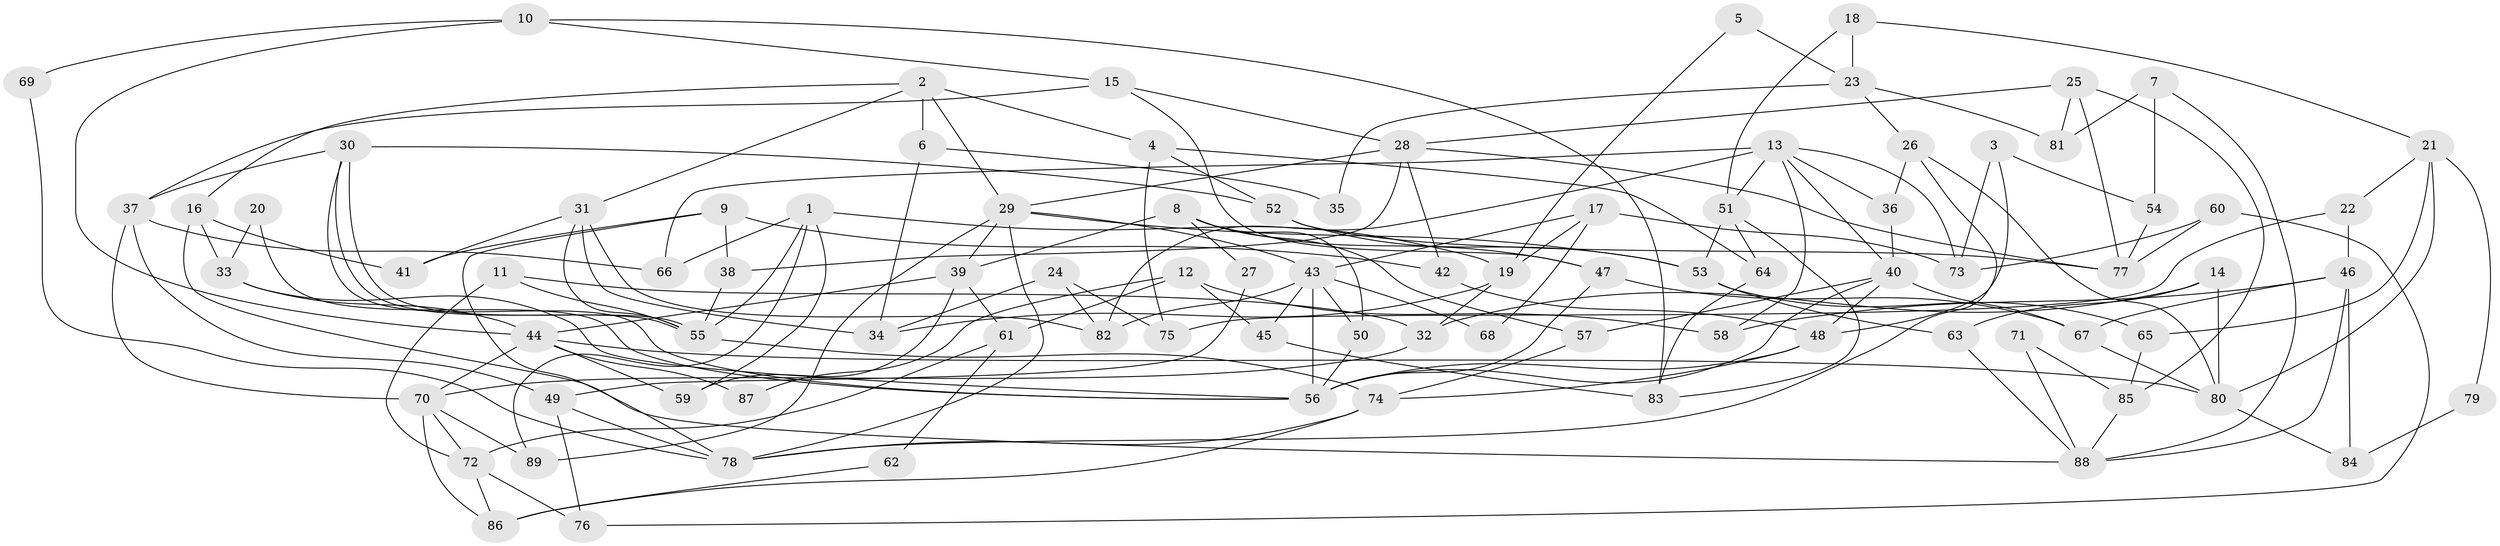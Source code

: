 // coarse degree distribution, {3: 0.17142857142857143, 6: 0.11428571428571428, 2: 0.02857142857142857, 4: 0.34285714285714286, 5: 0.17142857142857143, 11: 0.02857142857142857, 8: 0.02857142857142857, 10: 0.02857142857142857, 13: 0.02857142857142857, 1: 0.02857142857142857, 9: 0.02857142857142857}
// Generated by graph-tools (version 1.1) at 2025/54/03/04/25 21:54:16]
// undirected, 89 vertices, 178 edges
graph export_dot {
graph [start="1"]
  node [color=gray90,style=filled];
  1;
  2;
  3;
  4;
  5;
  6;
  7;
  8;
  9;
  10;
  11;
  12;
  13;
  14;
  15;
  16;
  17;
  18;
  19;
  20;
  21;
  22;
  23;
  24;
  25;
  26;
  27;
  28;
  29;
  30;
  31;
  32;
  33;
  34;
  35;
  36;
  37;
  38;
  39;
  40;
  41;
  42;
  43;
  44;
  45;
  46;
  47;
  48;
  49;
  50;
  51;
  52;
  53;
  54;
  55;
  56;
  57;
  58;
  59;
  60;
  61;
  62;
  63;
  64;
  65;
  66;
  67;
  68;
  69;
  70;
  71;
  72;
  73;
  74;
  75;
  76;
  77;
  78;
  79;
  80;
  81;
  82;
  83;
  84;
  85;
  86;
  87;
  88;
  89;
  1 -- 66;
  1 -- 55;
  1 -- 19;
  1 -- 59;
  1 -- 89;
  2 -- 31;
  2 -- 29;
  2 -- 4;
  2 -- 6;
  2 -- 16;
  3 -- 48;
  3 -- 73;
  3 -- 54;
  4 -- 52;
  4 -- 64;
  4 -- 75;
  5 -- 23;
  5 -- 19;
  6 -- 34;
  6 -- 35;
  7 -- 54;
  7 -- 81;
  7 -- 88;
  8 -- 50;
  8 -- 39;
  8 -- 27;
  8 -- 47;
  8 -- 57;
  9 -- 38;
  9 -- 78;
  9 -- 41;
  9 -- 42;
  10 -- 44;
  10 -- 15;
  10 -- 69;
  10 -- 83;
  11 -- 72;
  11 -- 32;
  11 -- 55;
  12 -- 58;
  12 -- 45;
  12 -- 61;
  12 -- 87;
  13 -- 51;
  13 -- 40;
  13 -- 36;
  13 -- 58;
  13 -- 66;
  13 -- 73;
  13 -- 82;
  14 -- 80;
  14 -- 32;
  14 -- 63;
  15 -- 37;
  15 -- 47;
  15 -- 28;
  16 -- 33;
  16 -- 41;
  16 -- 88;
  17 -- 73;
  17 -- 43;
  17 -- 19;
  17 -- 68;
  18 -- 21;
  18 -- 51;
  18 -- 23;
  19 -- 32;
  19 -- 34;
  20 -- 56;
  20 -- 33;
  21 -- 80;
  21 -- 65;
  21 -- 22;
  21 -- 79;
  22 -- 75;
  22 -- 46;
  23 -- 26;
  23 -- 35;
  23 -- 81;
  24 -- 34;
  24 -- 82;
  24 -- 75;
  25 -- 77;
  25 -- 28;
  25 -- 81;
  25 -- 85;
  26 -- 80;
  26 -- 78;
  26 -- 36;
  27 -- 49;
  28 -- 42;
  28 -- 29;
  28 -- 38;
  28 -- 77;
  29 -- 43;
  29 -- 39;
  29 -- 53;
  29 -- 78;
  29 -- 89;
  30 -- 56;
  30 -- 55;
  30 -- 55;
  30 -- 37;
  30 -- 52;
  31 -- 55;
  31 -- 41;
  31 -- 34;
  31 -- 82;
  32 -- 70;
  33 -- 56;
  33 -- 44;
  36 -- 40;
  37 -- 70;
  37 -- 49;
  37 -- 66;
  38 -- 55;
  39 -- 59;
  39 -- 44;
  39 -- 61;
  40 -- 48;
  40 -- 56;
  40 -- 57;
  40 -- 67;
  42 -- 48;
  43 -- 82;
  43 -- 56;
  43 -- 45;
  43 -- 50;
  43 -- 68;
  44 -- 70;
  44 -- 59;
  44 -- 80;
  44 -- 87;
  45 -- 83;
  46 -- 88;
  46 -- 58;
  46 -- 67;
  46 -- 84;
  47 -- 67;
  47 -- 56;
  48 -- 74;
  48 -- 56;
  49 -- 78;
  49 -- 76;
  50 -- 56;
  51 -- 53;
  51 -- 83;
  51 -- 64;
  52 -- 53;
  52 -- 77;
  53 -- 63;
  53 -- 65;
  54 -- 77;
  55 -- 74;
  57 -- 74;
  60 -- 77;
  60 -- 76;
  60 -- 73;
  61 -- 62;
  61 -- 72;
  62 -- 86;
  63 -- 88;
  64 -- 83;
  65 -- 85;
  67 -- 80;
  69 -- 78;
  70 -- 89;
  70 -- 86;
  70 -- 72;
  71 -- 88;
  71 -- 85;
  72 -- 76;
  72 -- 86;
  74 -- 78;
  74 -- 86;
  79 -- 84;
  80 -- 84;
  85 -- 88;
}
